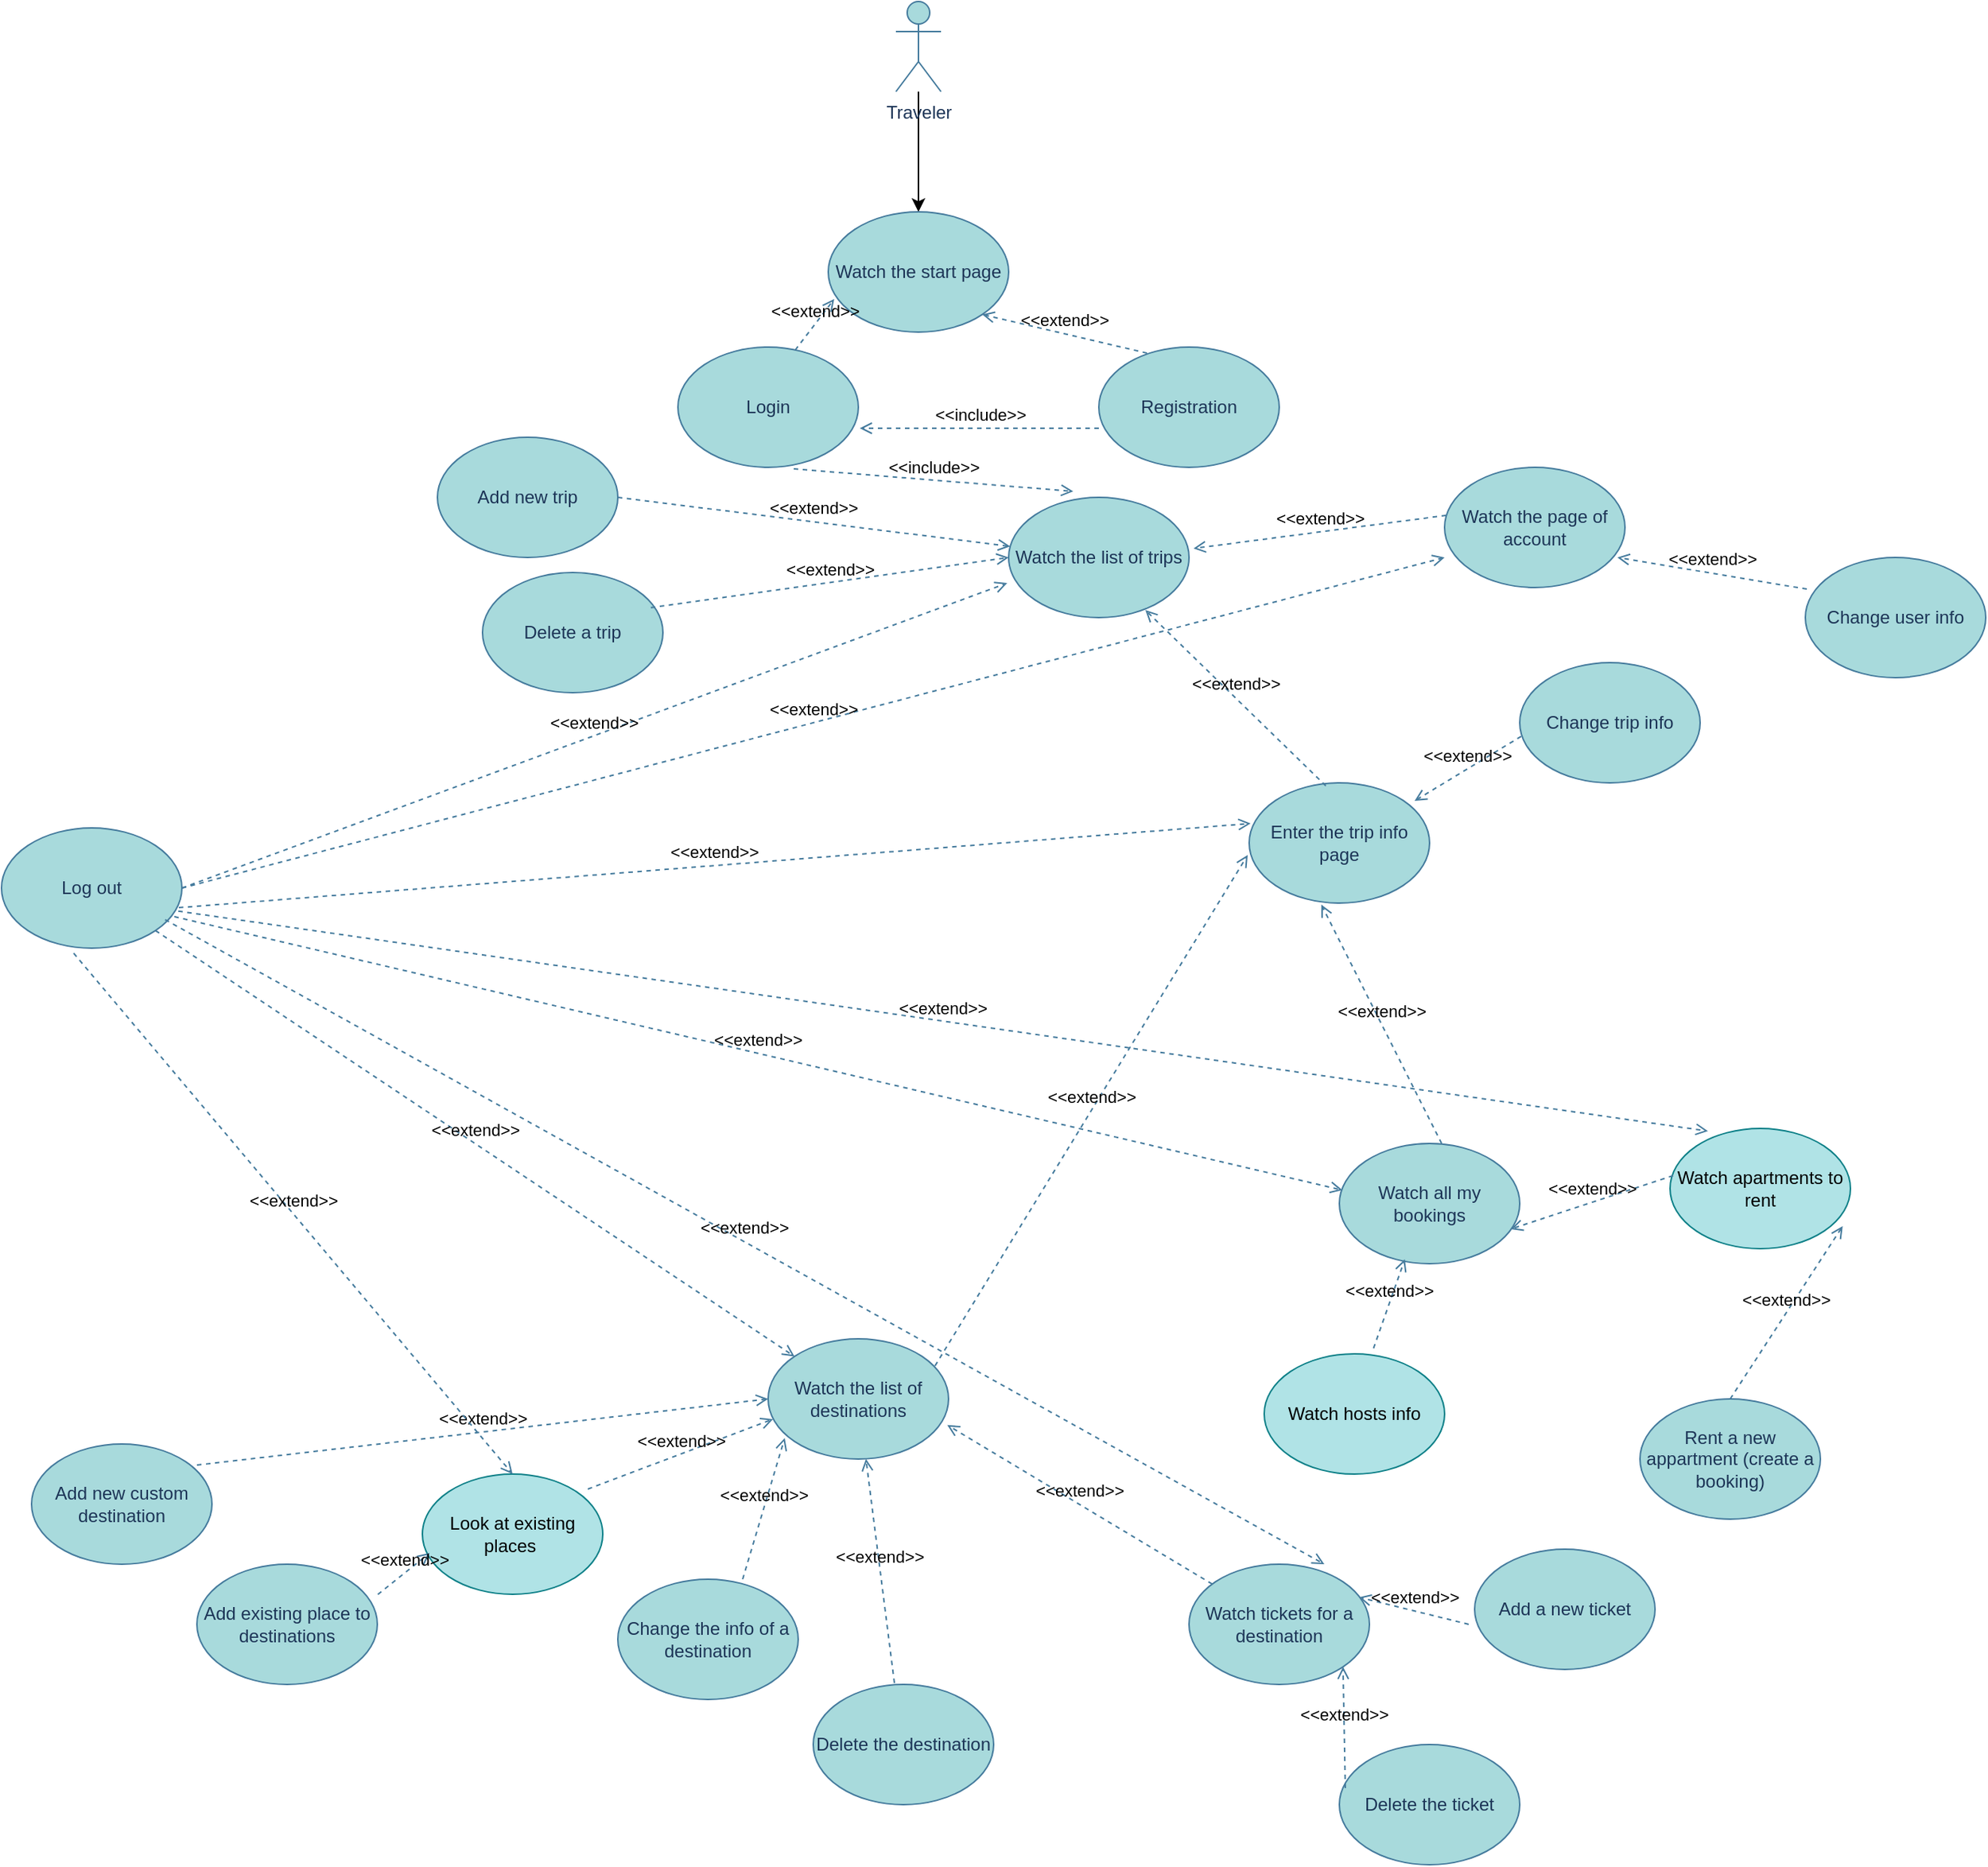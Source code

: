 <mxfile version="21.2.8" type="device">
  <diagram name="Page-1" id="8oJk-31F9vDzVaQ4Je9T">
    <mxGraphModel dx="1886" dy="614" grid="1" gridSize="10" guides="1" tooltips="1" connect="1" arrows="1" fold="1" page="1" pageScale="1" pageWidth="850" pageHeight="1100" math="0" shadow="0">
      <root>
        <mxCell id="0" />
        <mxCell id="1" parent="0" />
        <mxCell id="gl99zV2EKj8BUhTq9H84-1" value="" style="edgeStyle=orthogonalEdgeStyle;rounded=0;orthogonalLoop=1;jettySize=auto;html=1;" edge="1" parent="1" source="cNfmolccE-oLCiGpqIM0-1" target="cNfmolccE-oLCiGpqIM0-2">
          <mxGeometry relative="1" as="geometry" />
        </mxCell>
        <mxCell id="cNfmolccE-oLCiGpqIM0-1" value="Traveler" style="shape=umlActor;verticalLabelPosition=bottom;verticalAlign=top;html=1;outlineConnect=0;labelBackgroundColor=none;fillColor=#A8DADC;strokeColor=#457B9D;fontColor=#1D3557;" parent="1" vertex="1">
          <mxGeometry x="25" y="50" width="30" height="60" as="geometry" />
        </mxCell>
        <mxCell id="cNfmolccE-oLCiGpqIM0-2" value="Watch the start page" style="ellipse;whiteSpace=wrap;html=1;labelBackgroundColor=none;fillColor=#A8DADC;strokeColor=#457B9D;fontColor=#1D3557;" parent="1" vertex="1">
          <mxGeometry x="-20" y="190" width="120" height="80" as="geometry" />
        </mxCell>
        <mxCell id="cNfmolccE-oLCiGpqIM0-3" value="Login" style="ellipse;whiteSpace=wrap;html=1;labelBackgroundColor=none;fillColor=#A8DADC;strokeColor=#457B9D;fontColor=#1D3557;" parent="1" vertex="1">
          <mxGeometry x="-120" y="280" width="120" height="80" as="geometry" />
        </mxCell>
        <mxCell id="cNfmolccE-oLCiGpqIM0-4" value="Registration" style="ellipse;whiteSpace=wrap;html=1;labelBackgroundColor=none;fillColor=#A8DADC;strokeColor=#457B9D;fontColor=#1D3557;" parent="1" vertex="1">
          <mxGeometry x="160" y="280" width="120" height="80" as="geometry" />
        </mxCell>
        <mxCell id="cNfmolccE-oLCiGpqIM0-5" value="Watch the list of trips" style="ellipse;whiteSpace=wrap;html=1;labelBackgroundColor=none;fillColor=#A8DADC;strokeColor=#457B9D;fontColor=#1D3557;" parent="1" vertex="1">
          <mxGeometry x="100" y="380" width="120" height="80" as="geometry" />
        </mxCell>
        <mxCell id="cNfmolccE-oLCiGpqIM0-6" value="Add new trip" style="ellipse;whiteSpace=wrap;html=1;labelBackgroundColor=none;fillColor=#A8DADC;strokeColor=#457B9D;fontColor=#1D3557;" parent="1" vertex="1">
          <mxGeometry x="-280" y="340" width="120" height="80" as="geometry" />
        </mxCell>
        <mxCell id="cNfmolccE-oLCiGpqIM0-7" value="Watch the list of destinations" style="ellipse;whiteSpace=wrap;html=1;labelBackgroundColor=none;fillColor=#A8DADC;strokeColor=#457B9D;fontColor=#1D3557;" parent="1" vertex="1">
          <mxGeometry x="-60" y="940" width="120" height="80" as="geometry" />
        </mxCell>
        <mxCell id="cNfmolccE-oLCiGpqIM0-8" value="Add new custom destination" style="ellipse;whiteSpace=wrap;html=1;labelBackgroundColor=none;fillColor=#A8DADC;strokeColor=#457B9D;fontColor=#1D3557;" parent="1" vertex="1">
          <mxGeometry x="-550" y="1010" width="120" height="80" as="geometry" />
        </mxCell>
        <mxCell id="cNfmolccE-oLCiGpqIM0-9" value="Change the info of a destination" style="ellipse;whiteSpace=wrap;html=1;labelBackgroundColor=none;fillColor=#A8DADC;strokeColor=#457B9D;fontColor=#1D3557;" parent="1" vertex="1">
          <mxGeometry x="-160" y="1100" width="120" height="80" as="geometry" />
        </mxCell>
        <mxCell id="cNfmolccE-oLCiGpqIM0-10" value="Watch all my bookings" style="ellipse;whiteSpace=wrap;html=1;labelBackgroundColor=none;fillColor=#A8DADC;strokeColor=#457B9D;fontColor=#1D3557;" parent="1" vertex="1">
          <mxGeometry x="320" y="810" width="120" height="80" as="geometry" />
        </mxCell>
        <mxCell id="cNfmolccE-oLCiGpqIM0-11" value="Rent a new appartment (create a booking)" style="ellipse;whiteSpace=wrap;html=1;labelBackgroundColor=none;fillColor=#A8DADC;strokeColor=#457B9D;fontColor=#1D3557;" parent="1" vertex="1">
          <mxGeometry x="520" y="980" width="120" height="80" as="geometry" />
        </mxCell>
        <mxCell id="cNfmolccE-oLCiGpqIM0-13" value="Delete the destination" style="ellipse;whiteSpace=wrap;html=1;labelBackgroundColor=none;fillColor=#A8DADC;strokeColor=#457B9D;fontColor=#1D3557;" parent="1" vertex="1">
          <mxGeometry x="-30" y="1170" width="120" height="80" as="geometry" />
        </mxCell>
        <mxCell id="cNfmolccE-oLCiGpqIM0-15" value="Watch tickets for a destination" style="ellipse;whiteSpace=wrap;html=1;labelBackgroundColor=none;fillColor=#A8DADC;strokeColor=#457B9D;fontColor=#1D3557;" parent="1" vertex="1">
          <mxGeometry x="220" y="1090" width="120" height="80" as="geometry" />
        </mxCell>
        <mxCell id="cNfmolccE-oLCiGpqIM0-16" value="Add a new ticket" style="ellipse;whiteSpace=wrap;html=1;labelBackgroundColor=none;fillColor=#A8DADC;strokeColor=#457B9D;fontColor=#1D3557;" parent="1" vertex="1">
          <mxGeometry x="410" y="1080" width="120" height="80" as="geometry" />
        </mxCell>
        <mxCell id="cNfmolccE-oLCiGpqIM0-17" value="Delete the ticket" style="ellipse;whiteSpace=wrap;html=1;labelBackgroundColor=none;fillColor=#A8DADC;strokeColor=#457B9D;fontColor=#1D3557;" parent="1" vertex="1">
          <mxGeometry x="320" y="1210" width="120" height="80" as="geometry" />
        </mxCell>
        <mxCell id="cNfmolccE-oLCiGpqIM0-18" value="Watch the page of account" style="ellipse;whiteSpace=wrap;html=1;labelBackgroundColor=none;fillColor=#A8DADC;strokeColor=#457B9D;fontColor=#1D3557;" parent="1" vertex="1">
          <mxGeometry x="390" y="360" width="120" height="80" as="geometry" />
        </mxCell>
        <mxCell id="cNfmolccE-oLCiGpqIM0-19" value="Change user info" style="ellipse;whiteSpace=wrap;html=1;labelBackgroundColor=none;fillColor=#A8DADC;strokeColor=#457B9D;fontColor=#1D3557;" parent="1" vertex="1">
          <mxGeometry x="630" y="420" width="120" height="80" as="geometry" />
        </mxCell>
        <mxCell id="cNfmolccE-oLCiGpqIM0-20" value="&amp;lt;&amp;lt;extend&amp;gt;&amp;gt;" style="html=1;verticalAlign=bottom;labelBackgroundColor=none;endArrow=open;endFill=0;dashed=1;rounded=0;exitX=0.65;exitY=0.025;exitDx=0;exitDy=0;exitPerimeter=0;entryX=0.033;entryY=0.725;entryDx=0;entryDy=0;entryPerimeter=0;strokeColor=#457B9D;fontColor=default;" parent="1" source="cNfmolccE-oLCiGpqIM0-3" target="cNfmolccE-oLCiGpqIM0-2" edge="1">
          <mxGeometry width="160" relative="1" as="geometry">
            <mxPoint x="500" y="500" as="sourcePoint" />
            <mxPoint x="340" y="500" as="targetPoint" />
          </mxGeometry>
        </mxCell>
        <mxCell id="cNfmolccE-oLCiGpqIM0-21" value="&amp;lt;&amp;lt;extend&amp;gt;&amp;gt;" style="html=1;verticalAlign=bottom;labelBackgroundColor=none;endArrow=open;endFill=0;dashed=1;rounded=0;exitX=0.267;exitY=0.05;exitDx=0;exitDy=0;exitPerimeter=0;entryX=1;entryY=1;entryDx=0;entryDy=0;strokeColor=#457B9D;fontColor=default;" parent="1" source="cNfmolccE-oLCiGpqIM0-4" target="cNfmolccE-oLCiGpqIM0-2" edge="1">
          <mxGeometry width="160" relative="1" as="geometry">
            <mxPoint x="318" y="352" as="sourcePoint" />
            <mxPoint x="359" y="308" as="targetPoint" />
          </mxGeometry>
        </mxCell>
        <mxCell id="cNfmolccE-oLCiGpqIM0-22" value="&amp;lt;&amp;lt;include&amp;gt;&amp;gt;" style="html=1;verticalAlign=bottom;labelBackgroundColor=none;endArrow=open;endFill=0;dashed=1;rounded=0;exitX=0;exitY=0.675;exitDx=0;exitDy=0;exitPerimeter=0;entryX=1.008;entryY=0.675;entryDx=0;entryDy=0;entryPerimeter=0;strokeColor=#457B9D;fontColor=default;" parent="1" source="cNfmolccE-oLCiGpqIM0-4" target="cNfmolccE-oLCiGpqIM0-3" edge="1">
          <mxGeometry width="160" relative="1" as="geometry">
            <mxPoint x="510" y="500" as="sourcePoint" />
            <mxPoint x="350" y="500" as="targetPoint" />
          </mxGeometry>
        </mxCell>
        <mxCell id="cNfmolccE-oLCiGpqIM0-23" value="&amp;lt;&amp;lt;include&amp;gt;&amp;gt;" style="html=1;verticalAlign=bottom;labelBackgroundColor=none;endArrow=open;endFill=0;dashed=1;rounded=0;exitX=0.642;exitY=1.013;exitDx=0;exitDy=0;exitPerimeter=0;entryX=0.358;entryY=-0.05;entryDx=0;entryDy=0;entryPerimeter=0;strokeColor=#457B9D;fontColor=default;" parent="1" source="cNfmolccE-oLCiGpqIM0-3" target="cNfmolccE-oLCiGpqIM0-5" edge="1">
          <mxGeometry width="160" relative="1" as="geometry">
            <mxPoint x="361" y="404" as="sourcePoint" />
            <mxPoint x="490" y="404" as="targetPoint" />
          </mxGeometry>
        </mxCell>
        <mxCell id="cNfmolccE-oLCiGpqIM0-24" value="&amp;lt;&amp;lt;extend&amp;gt;&amp;gt;" style="html=1;verticalAlign=bottom;labelBackgroundColor=none;endArrow=open;endFill=0;dashed=1;rounded=0;exitX=0.008;exitY=0.4;exitDx=0;exitDy=0;exitPerimeter=0;entryX=1.025;entryY=0.425;entryDx=0;entryDy=0;entryPerimeter=0;strokeColor=#457B9D;fontColor=default;" parent="1" source="cNfmolccE-oLCiGpqIM0-18" target="cNfmolccE-oLCiGpqIM0-5" edge="1">
          <mxGeometry width="160" relative="1" as="geometry">
            <mxPoint x="522" y="354" as="sourcePoint" />
            <mxPoint x="457" y="318" as="targetPoint" />
          </mxGeometry>
        </mxCell>
        <mxCell id="cNfmolccE-oLCiGpqIM0-25" value="&amp;lt;&amp;lt;extend&amp;gt;&amp;gt;" style="html=1;verticalAlign=bottom;labelBackgroundColor=none;endArrow=open;endFill=0;dashed=1;rounded=0;exitX=1;exitY=0.5;exitDx=0;exitDy=0;strokeColor=#457B9D;fontColor=default;" parent="1" source="cNfmolccE-oLCiGpqIM0-6" target="cNfmolccE-oLCiGpqIM0-5" edge="1">
          <mxGeometry width="160" relative="1" as="geometry">
            <mxPoint x="532" y="364" as="sourcePoint" />
            <mxPoint x="467" y="328" as="targetPoint" />
          </mxGeometry>
        </mxCell>
        <mxCell id="cNfmolccE-oLCiGpqIM0-26" value="&amp;lt;&amp;lt;extend&amp;gt;&amp;gt;" style="html=1;verticalAlign=bottom;labelBackgroundColor=none;endArrow=open;endFill=0;dashed=1;rounded=0;exitX=0.008;exitY=0.263;exitDx=0;exitDy=0;exitPerimeter=0;entryX=0.958;entryY=0.75;entryDx=0;entryDy=0;entryPerimeter=0;strokeColor=#457B9D;fontColor=default;" parent="1" source="cNfmolccE-oLCiGpqIM0-19" target="cNfmolccE-oLCiGpqIM0-18" edge="1">
          <mxGeometry width="160" relative="1" as="geometry">
            <mxPoint x="542" y="374" as="sourcePoint" />
            <mxPoint x="477" y="338" as="targetPoint" />
          </mxGeometry>
        </mxCell>
        <mxCell id="cNfmolccE-oLCiGpqIM0-28" value="&amp;lt;&amp;lt;extend&amp;gt;&amp;gt;" style="html=1;verticalAlign=bottom;labelBackgroundColor=none;endArrow=open;endFill=0;dashed=1;rounded=0;exitX=0.567;exitY=0;exitDx=0;exitDy=0;exitPerimeter=0;entryX=0.4;entryY=1.013;entryDx=0;entryDy=0;entryPerimeter=0;strokeColor=#457B9D;fontColor=default;" parent="1" source="cNfmolccE-oLCiGpqIM0-10" target="cNfmolccE-oLCiGpqIM0-29" edge="1">
          <mxGeometry width="160" relative="1" as="geometry">
            <mxPoint x="562" y="394" as="sourcePoint" />
            <mxPoint x="230" y="530" as="targetPoint" />
          </mxGeometry>
        </mxCell>
        <mxCell id="cNfmolccE-oLCiGpqIM0-29" value="Enter the trip info page" style="ellipse;whiteSpace=wrap;html=1;labelBackgroundColor=none;fillColor=#A8DADC;strokeColor=#457B9D;fontColor=#1D3557;" parent="1" vertex="1">
          <mxGeometry x="260" y="570" width="120" height="80" as="geometry" />
        </mxCell>
        <mxCell id="cNfmolccE-oLCiGpqIM0-30" value="&amp;lt;&amp;lt;extend&amp;gt;&amp;gt;" style="html=1;verticalAlign=bottom;labelBackgroundColor=none;endArrow=open;endFill=0;dashed=1;rounded=0;exitX=0.425;exitY=0.025;exitDx=0;exitDy=0;exitPerimeter=0;entryX=0.758;entryY=0.938;entryDx=0;entryDy=0;entryPerimeter=0;strokeColor=#457B9D;fontColor=default;" parent="1" source="cNfmolccE-oLCiGpqIM0-29" target="cNfmolccE-oLCiGpqIM0-5" edge="1">
          <mxGeometry width="160" relative="1" as="geometry">
            <mxPoint x="421" y="720" as="sourcePoint" />
            <mxPoint x="430" y="520" as="targetPoint" />
          </mxGeometry>
        </mxCell>
        <mxCell id="cNfmolccE-oLCiGpqIM0-31" value="&amp;lt;&amp;lt;extend&amp;gt;&amp;gt;" style="html=1;verticalAlign=bottom;labelBackgroundColor=none;endArrow=open;endFill=0;dashed=1;rounded=0;exitX=0.925;exitY=0.225;exitDx=0;exitDy=0;exitPerimeter=0;entryX=-0.008;entryY=0.6;entryDx=0;entryDy=0;entryPerimeter=0;strokeColor=#457B9D;fontColor=default;" parent="1" source="cNfmolccE-oLCiGpqIM0-7" target="cNfmolccE-oLCiGpqIM0-29" edge="1">
          <mxGeometry width="160" relative="1" as="geometry">
            <mxPoint x="431" y="730" as="sourcePoint" />
            <mxPoint x="440" y="530" as="targetPoint" />
          </mxGeometry>
        </mxCell>
        <mxCell id="cNfmolccE-oLCiGpqIM0-32" value="&amp;lt;&amp;lt;extend&amp;gt;&amp;gt;" style="html=1;verticalAlign=bottom;labelBackgroundColor=none;endArrow=open;endFill=0;dashed=1;rounded=0;exitX=0.917;exitY=0.175;exitDx=0;exitDy=0;exitPerimeter=0;entryX=0;entryY=0.5;entryDx=0;entryDy=0;strokeColor=#457B9D;fontColor=default;" parent="1" source="cNfmolccE-oLCiGpqIM0-8" target="cNfmolccE-oLCiGpqIM0-7" edge="1">
          <mxGeometry width="160" relative="1" as="geometry">
            <mxPoint x="441" y="740" as="sourcePoint" />
            <mxPoint x="450" y="540" as="targetPoint" />
          </mxGeometry>
        </mxCell>
        <mxCell id="cNfmolccE-oLCiGpqIM0-33" value="&amp;lt;&amp;lt;extend&amp;gt;&amp;gt;" style="html=1;verticalAlign=bottom;labelBackgroundColor=none;endArrow=open;endFill=0;dashed=1;rounded=0;exitX=0.692;exitY=0;exitDx=0;exitDy=0;exitPerimeter=0;entryX=0.092;entryY=0.825;entryDx=0;entryDy=0;entryPerimeter=0;strokeColor=#457B9D;fontColor=default;" parent="1" source="cNfmolccE-oLCiGpqIM0-9" target="cNfmolccE-oLCiGpqIM0-7" edge="1">
          <mxGeometry width="160" relative="1" as="geometry">
            <mxPoint x="451" y="750" as="sourcePoint" />
            <mxPoint x="460" y="550" as="targetPoint" />
          </mxGeometry>
        </mxCell>
        <mxCell id="cNfmolccE-oLCiGpqIM0-34" value="&amp;lt;&amp;lt;extend&amp;gt;&amp;gt;" style="html=1;verticalAlign=bottom;labelBackgroundColor=none;endArrow=open;endFill=0;dashed=1;rounded=0;exitX=0.45;exitY=-0.012;exitDx=0;exitDy=0;exitPerimeter=0;strokeColor=#457B9D;fontColor=default;" parent="1" source="cNfmolccE-oLCiGpqIM0-13" target="cNfmolccE-oLCiGpqIM0-7" edge="1">
          <mxGeometry x="0.007" width="160" relative="1" as="geometry">
            <mxPoint x="461" y="760" as="sourcePoint" />
            <mxPoint x="470" y="560" as="targetPoint" />
            <mxPoint as="offset" />
          </mxGeometry>
        </mxCell>
        <mxCell id="cNfmolccE-oLCiGpqIM0-35" value="&amp;lt;&amp;lt;extend&amp;gt;&amp;gt;" style="html=1;verticalAlign=bottom;labelBackgroundColor=none;endArrow=open;endFill=0;dashed=1;rounded=0;exitX=0.5;exitY=0;exitDx=0;exitDy=0;strokeColor=#457B9D;fontColor=default;entryX=0.957;entryY=0.812;entryDx=0;entryDy=0;entryPerimeter=0;" parent="1" source="cNfmolccE-oLCiGpqIM0-11" target="gl99zV2EKj8BUhTq9H84-2" edge="1">
          <mxGeometry width="160" relative="1" as="geometry">
            <mxPoint x="471" y="770" as="sourcePoint" />
            <mxPoint x="480" y="870" as="targetPoint" />
          </mxGeometry>
        </mxCell>
        <mxCell id="cNfmolccE-oLCiGpqIM0-38" value="&amp;lt;&amp;lt;extend&amp;gt;&amp;gt;" style="html=1;verticalAlign=bottom;labelBackgroundColor=none;endArrow=open;endFill=0;dashed=1;rounded=0;exitX=-0.033;exitY=0.625;exitDx=0;exitDy=0;exitPerimeter=0;entryX=0.942;entryY=0.275;entryDx=0;entryDy=0;entryPerimeter=0;strokeColor=#457B9D;fontColor=default;" parent="1" source="cNfmolccE-oLCiGpqIM0-16" target="cNfmolccE-oLCiGpqIM0-15" edge="1">
          <mxGeometry width="160" relative="1" as="geometry">
            <mxPoint x="251" y="1230" as="sourcePoint" />
            <mxPoint x="260" y="1030" as="targetPoint" />
          </mxGeometry>
        </mxCell>
        <mxCell id="cNfmolccE-oLCiGpqIM0-39" value="&amp;lt;&amp;lt;extend&amp;gt;&amp;gt;" style="html=1;verticalAlign=bottom;labelBackgroundColor=none;endArrow=open;endFill=0;dashed=1;rounded=0;exitX=0.033;exitY=0.363;exitDx=0;exitDy=0;exitPerimeter=0;entryX=1;entryY=1;entryDx=0;entryDy=0;strokeColor=#457B9D;fontColor=default;" parent="1" source="cNfmolccE-oLCiGpqIM0-17" target="cNfmolccE-oLCiGpqIM0-15" edge="1">
          <mxGeometry width="160" relative="1" as="geometry">
            <mxPoint x="261" y="1240" as="sourcePoint" />
            <mxPoint x="270" y="1040" as="targetPoint" />
          </mxGeometry>
        </mxCell>
        <mxCell id="cNfmolccE-oLCiGpqIM0-40" value="Log out" style="ellipse;whiteSpace=wrap;html=1;labelBackgroundColor=none;fillColor=#A8DADC;strokeColor=#457B9D;fontColor=#1D3557;" parent="1" vertex="1">
          <mxGeometry x="-570" y="600" width="120" height="80" as="geometry" />
        </mxCell>
        <mxCell id="cNfmolccE-oLCiGpqIM0-41" value="&amp;lt;&amp;lt;extend&amp;gt;&amp;gt;" style="html=1;verticalAlign=bottom;labelBackgroundColor=none;endArrow=open;endFill=0;dashed=1;rounded=0;exitX=1;exitY=0.5;exitDx=0;exitDy=0;entryX=-0.008;entryY=0.713;entryDx=0;entryDy=0;entryPerimeter=0;strokeColor=#457B9D;fontColor=default;" parent="1" source="cNfmolccE-oLCiGpqIM0-40" target="cNfmolccE-oLCiGpqIM0-5" edge="1">
          <mxGeometry width="160" relative="1" as="geometry">
            <mxPoint x="210" y="490" as="sourcePoint" />
            <mxPoint x="290" y="496" as="targetPoint" />
          </mxGeometry>
        </mxCell>
        <mxCell id="cNfmolccE-oLCiGpqIM0-42" value="&amp;lt;&amp;lt;extend&amp;gt;&amp;gt;" style="html=1;verticalAlign=bottom;labelBackgroundColor=none;endArrow=open;endFill=0;dashed=1;rounded=0;exitX=0.983;exitY=0.663;exitDx=0;exitDy=0;exitPerimeter=0;entryX=0.008;entryY=0.338;entryDx=0;entryDy=0;entryPerimeter=0;strokeColor=#457B9D;fontColor=default;" parent="1" source="cNfmolccE-oLCiGpqIM0-40" target="cNfmolccE-oLCiGpqIM0-29" edge="1">
          <mxGeometry width="160" relative="1" as="geometry">
            <mxPoint x="220" y="500" as="sourcePoint" />
            <mxPoint x="300" y="506" as="targetPoint" />
          </mxGeometry>
        </mxCell>
        <mxCell id="cNfmolccE-oLCiGpqIM0-43" value="&amp;lt;&amp;lt;extend&amp;gt;&amp;gt;" style="html=1;verticalAlign=bottom;labelBackgroundColor=none;endArrow=open;endFill=0;dashed=1;rounded=0;exitX=1;exitY=1;exitDx=0;exitDy=0;strokeColor=#457B9D;fontColor=default;" parent="1" source="cNfmolccE-oLCiGpqIM0-40" target="cNfmolccE-oLCiGpqIM0-7" edge="1">
          <mxGeometry width="160" relative="1" as="geometry">
            <mxPoint x="230" y="510" as="sourcePoint" />
            <mxPoint x="310" y="516" as="targetPoint" />
          </mxGeometry>
        </mxCell>
        <mxCell id="cNfmolccE-oLCiGpqIM0-44" value="&amp;lt;&amp;lt;extend&amp;gt;&amp;gt;" style="html=1;verticalAlign=bottom;labelBackgroundColor=none;endArrow=open;endFill=0;dashed=1;rounded=0;exitX=0.958;exitY=0.738;exitDx=0;exitDy=0;exitPerimeter=0;entryX=0.017;entryY=0.388;entryDx=0;entryDy=0;entryPerimeter=0;strokeColor=#457B9D;fontColor=default;" parent="1" source="cNfmolccE-oLCiGpqIM0-40" target="cNfmolccE-oLCiGpqIM0-10" edge="1">
          <mxGeometry width="160" relative="1" as="geometry">
            <mxPoint x="-42" y="593" as="sourcePoint" />
            <mxPoint x="261" y="617" as="targetPoint" />
          </mxGeometry>
        </mxCell>
        <mxCell id="cNfmolccE-oLCiGpqIM0-46" value="&amp;lt;&amp;lt;extend&amp;gt;&amp;gt;" style="html=1;verticalAlign=bottom;labelBackgroundColor=none;endArrow=open;endFill=0;dashed=1;rounded=0;exitX=1;exitY=0.5;exitDx=0;exitDy=0;entryX=0;entryY=0.75;entryDx=0;entryDy=0;entryPerimeter=0;strokeColor=#457B9D;fontColor=default;" parent="1" source="cNfmolccE-oLCiGpqIM0-40" target="cNfmolccE-oLCiGpqIM0-18" edge="1">
          <mxGeometry width="160" relative="1" as="geometry">
            <mxPoint x="-102" y="613" as="sourcePoint" />
            <mxPoint x="271" y="607" as="targetPoint" />
          </mxGeometry>
        </mxCell>
        <mxCell id="cNfmolccE-oLCiGpqIM0-47" value="Change trip info" style="ellipse;whiteSpace=wrap;html=1;strokeColor=#457B9D;fontColor=#1D3557;fillColor=#A8DADC;" parent="1" vertex="1">
          <mxGeometry x="440" y="490" width="120" height="80" as="geometry" />
        </mxCell>
        <mxCell id="cNfmolccE-oLCiGpqIM0-48" value="&amp;lt;&amp;lt;extend&amp;gt;&amp;gt;" style="html=1;verticalAlign=bottom;labelBackgroundColor=none;endArrow=open;endFill=0;dashed=1;rounded=0;exitX=0.008;exitY=0.613;exitDx=0;exitDy=0;exitPerimeter=0;entryX=0.917;entryY=0.15;entryDx=0;entryDy=0;entryPerimeter=0;strokeColor=#457B9D;fontColor=default;" parent="1" source="cNfmolccE-oLCiGpqIM0-47" target="cNfmolccE-oLCiGpqIM0-29" edge="1">
          <mxGeometry width="160" relative="1" as="geometry">
            <mxPoint x="641" y="451" as="sourcePoint" />
            <mxPoint x="515" y="430" as="targetPoint" />
          </mxGeometry>
        </mxCell>
        <mxCell id="gl99zV2EKj8BUhTq9H84-2" value="Watch apartments to rent" style="ellipse;whiteSpace=wrap;html=1;fillColor=#b0e3e6;strokeColor=#0e8088;" vertex="1" parent="1">
          <mxGeometry x="540" y="800" width="120" height="80" as="geometry" />
        </mxCell>
        <mxCell id="gl99zV2EKj8BUhTq9H84-3" value="&amp;lt;&amp;lt;extend&amp;gt;&amp;gt;" style="html=1;verticalAlign=bottom;labelBackgroundColor=none;endArrow=open;endFill=0;dashed=1;rounded=0;exitX=0.017;exitY=0.392;exitDx=0;exitDy=0;strokeColor=#457B9D;fontColor=default;exitPerimeter=0;entryX=0.95;entryY=0.712;entryDx=0;entryDy=0;entryPerimeter=0;" edge="1" parent="1" source="gl99zV2EKj8BUhTq9H84-2" target="cNfmolccE-oLCiGpqIM0-10">
          <mxGeometry width="160" relative="1" as="geometry">
            <mxPoint x="620" y="910" as="sourcePoint" />
            <mxPoint x="490" y="880" as="targetPoint" />
          </mxGeometry>
        </mxCell>
        <mxCell id="gl99zV2EKj8BUhTq9H84-4" value="&amp;lt;&amp;lt;extend&amp;gt;&amp;gt;" style="html=1;verticalAlign=bottom;labelBackgroundColor=none;endArrow=open;endFill=0;dashed=1;rounded=0;exitX=0.98;exitY=0.692;exitDx=0;exitDy=0;exitPerimeter=0;entryX=0.21;entryY=0.022;entryDx=0;entryDy=0;entryPerimeter=0;strokeColor=#457B9D;fontColor=default;" edge="1" parent="1" source="cNfmolccE-oLCiGpqIM0-40" target="gl99zV2EKj8BUhTq9H84-2">
          <mxGeometry width="160" relative="1" as="geometry">
            <mxPoint x="-105" y="619" as="sourcePoint" />
            <mxPoint x="332" y="851" as="targetPoint" />
          </mxGeometry>
        </mxCell>
        <mxCell id="gl99zV2EKj8BUhTq9H84-6" value="Look at existing places&amp;nbsp;" style="ellipse;whiteSpace=wrap;html=1;fillColor=#b0e3e6;strokeColor=#0e8088;" vertex="1" parent="1">
          <mxGeometry x="-290" y="1030" width="120" height="80" as="geometry" />
        </mxCell>
        <mxCell id="gl99zV2EKj8BUhTq9H84-7" value="&amp;lt;&amp;lt;extend&amp;gt;&amp;gt;" style="html=1;verticalAlign=bottom;labelBackgroundColor=none;endArrow=open;endFill=0;dashed=1;rounded=0;entryX=0.027;entryY=0.668;entryDx=0;entryDy=0;strokeColor=#457B9D;fontColor=default;entryPerimeter=0;exitX=0.917;exitY=0.125;exitDx=0;exitDy=0;exitPerimeter=0;" edge="1" parent="1" source="gl99zV2EKj8BUhTq9H84-6" target="cNfmolccE-oLCiGpqIM0-7">
          <mxGeometry width="160" relative="1" as="geometry">
            <mxPoint x="-140" y="940" as="sourcePoint" />
            <mxPoint x="20" y="890" as="targetPoint" />
          </mxGeometry>
        </mxCell>
        <mxCell id="gl99zV2EKj8BUhTq9H84-8" value="Add existing place to destinations" style="ellipse;whiteSpace=wrap;html=1;labelBackgroundColor=none;fillColor=#A8DADC;strokeColor=#457B9D;fontColor=#1D3557;" vertex="1" parent="1">
          <mxGeometry x="-440" y="1090" width="120" height="80" as="geometry" />
        </mxCell>
        <mxCell id="gl99zV2EKj8BUhTq9H84-9" value="&amp;lt;&amp;lt;extend&amp;gt;&amp;gt;" style="html=1;verticalAlign=bottom;labelBackgroundColor=none;endArrow=open;endFill=0;dashed=1;rounded=0;entryX=0.04;entryY=0.657;entryDx=0;entryDy=0;strokeColor=#457B9D;fontColor=default;entryPerimeter=0;exitX=1.003;exitY=0.252;exitDx=0;exitDy=0;exitPerimeter=0;" edge="1" parent="1" source="gl99zV2EKj8BUhTq9H84-8" target="gl99zV2EKj8BUhTq9H84-6">
          <mxGeometry width="160" relative="1" as="geometry">
            <mxPoint x="-130" y="940" as="sourcePoint" />
            <mxPoint x="23" y="903" as="targetPoint" />
          </mxGeometry>
        </mxCell>
        <mxCell id="gl99zV2EKj8BUhTq9H84-10" value="&amp;lt;&amp;lt;extend&amp;gt;&amp;gt;" style="html=1;verticalAlign=bottom;labelBackgroundColor=none;endArrow=open;endFill=0;dashed=1;rounded=0;entryX=0.993;entryY=0.717;entryDx=0;entryDy=0;entryPerimeter=0;strokeColor=#457B9D;fontColor=default;" edge="1" parent="1" source="cNfmolccE-oLCiGpqIM0-15" target="cNfmolccE-oLCiGpqIM0-7">
          <mxGeometry width="160" relative="1" as="geometry">
            <mxPoint x="396" y="1100" as="sourcePoint" />
            <mxPoint x="323" y="1032" as="targetPoint" />
          </mxGeometry>
        </mxCell>
        <mxCell id="gl99zV2EKj8BUhTq9H84-11" value="&amp;lt;&amp;lt;extend&amp;gt;&amp;gt;" style="html=1;verticalAlign=bottom;labelBackgroundColor=none;endArrow=open;endFill=0;dashed=1;rounded=0;exitX=0.4;exitY=1.042;exitDx=0;exitDy=0;strokeColor=#457B9D;fontColor=default;entryX=0.5;entryY=0;entryDx=0;entryDy=0;exitPerimeter=0;" edge="1" parent="1" source="cNfmolccE-oLCiGpqIM0-40" target="gl99zV2EKj8BUhTq9H84-6">
          <mxGeometry width="160" relative="1" as="geometry">
            <mxPoint x="-118" y="628" as="sourcePoint" />
            <mxPoint x="53" y="854" as="targetPoint" />
          </mxGeometry>
        </mxCell>
        <mxCell id="gl99zV2EKj8BUhTq9H84-12" value="&amp;lt;&amp;lt;extend&amp;gt;&amp;gt;" style="html=1;verticalAlign=bottom;labelBackgroundColor=none;endArrow=open;endFill=0;dashed=1;rounded=0;exitX=0.907;exitY=0.763;exitDx=0;exitDy=0;strokeColor=#457B9D;fontColor=default;entryX=0.75;entryY=0;entryDx=0;entryDy=0;entryPerimeter=0;exitPerimeter=0;" edge="1" parent="1" source="cNfmolccE-oLCiGpqIM0-40" target="cNfmolccE-oLCiGpqIM0-15">
          <mxGeometry width="160" relative="1" as="geometry">
            <mxPoint x="-108" y="638" as="sourcePoint" />
            <mxPoint x="63" y="864" as="targetPoint" />
          </mxGeometry>
        </mxCell>
        <mxCell id="gl99zV2EKj8BUhTq9H84-14" value="Delete a trip" style="ellipse;whiteSpace=wrap;html=1;labelBackgroundColor=none;fillColor=#A8DADC;strokeColor=#457B9D;fontColor=#1D3557;" vertex="1" parent="1">
          <mxGeometry x="-250" y="430" width="120" height="80" as="geometry" />
        </mxCell>
        <mxCell id="gl99zV2EKj8BUhTq9H84-15" value="&amp;lt;&amp;lt;extend&amp;gt;&amp;gt;" style="html=1;verticalAlign=bottom;labelBackgroundColor=none;endArrow=open;endFill=0;dashed=1;rounded=0;exitX=0.933;exitY=0.292;exitDx=0;exitDy=0;strokeColor=#457B9D;fontColor=default;exitPerimeter=0;entryX=0;entryY=0.5;entryDx=0;entryDy=0;" edge="1" parent="1" source="gl99zV2EKj8BUhTq9H84-14" target="cNfmolccE-oLCiGpqIM0-5">
          <mxGeometry width="160" relative="1" as="geometry">
            <mxPoint x="-150" y="390" as="sourcePoint" />
            <mxPoint x="111" y="423" as="targetPoint" />
          </mxGeometry>
        </mxCell>
        <mxCell id="gl99zV2EKj8BUhTq9H84-16" value="Watch hosts info" style="ellipse;whiteSpace=wrap;html=1;fillColor=#b0e3e6;strokeColor=#0e8088;" vertex="1" parent="1">
          <mxGeometry x="270" y="950" width="120" height="80" as="geometry" />
        </mxCell>
        <mxCell id="gl99zV2EKj8BUhTq9H84-17" value="&amp;lt;&amp;lt;extend&amp;gt;&amp;gt;" style="html=1;verticalAlign=bottom;labelBackgroundColor=none;endArrow=open;endFill=0;dashed=1;rounded=0;exitX=0.606;exitY=-0.046;exitDx=0;exitDy=0;exitPerimeter=0;entryX=0.363;entryY=0.963;entryDx=0;entryDy=0;strokeColor=#457B9D;fontColor=default;entryPerimeter=0;" edge="1" parent="1" source="gl99zV2EKj8BUhTq9H84-16" target="cNfmolccE-oLCiGpqIM0-10">
          <mxGeometry width="160" relative="1" as="geometry">
            <mxPoint x="80" y="970" as="sourcePoint" />
            <mxPoint x="378" y="898" as="targetPoint" />
          </mxGeometry>
        </mxCell>
      </root>
    </mxGraphModel>
  </diagram>
</mxfile>
